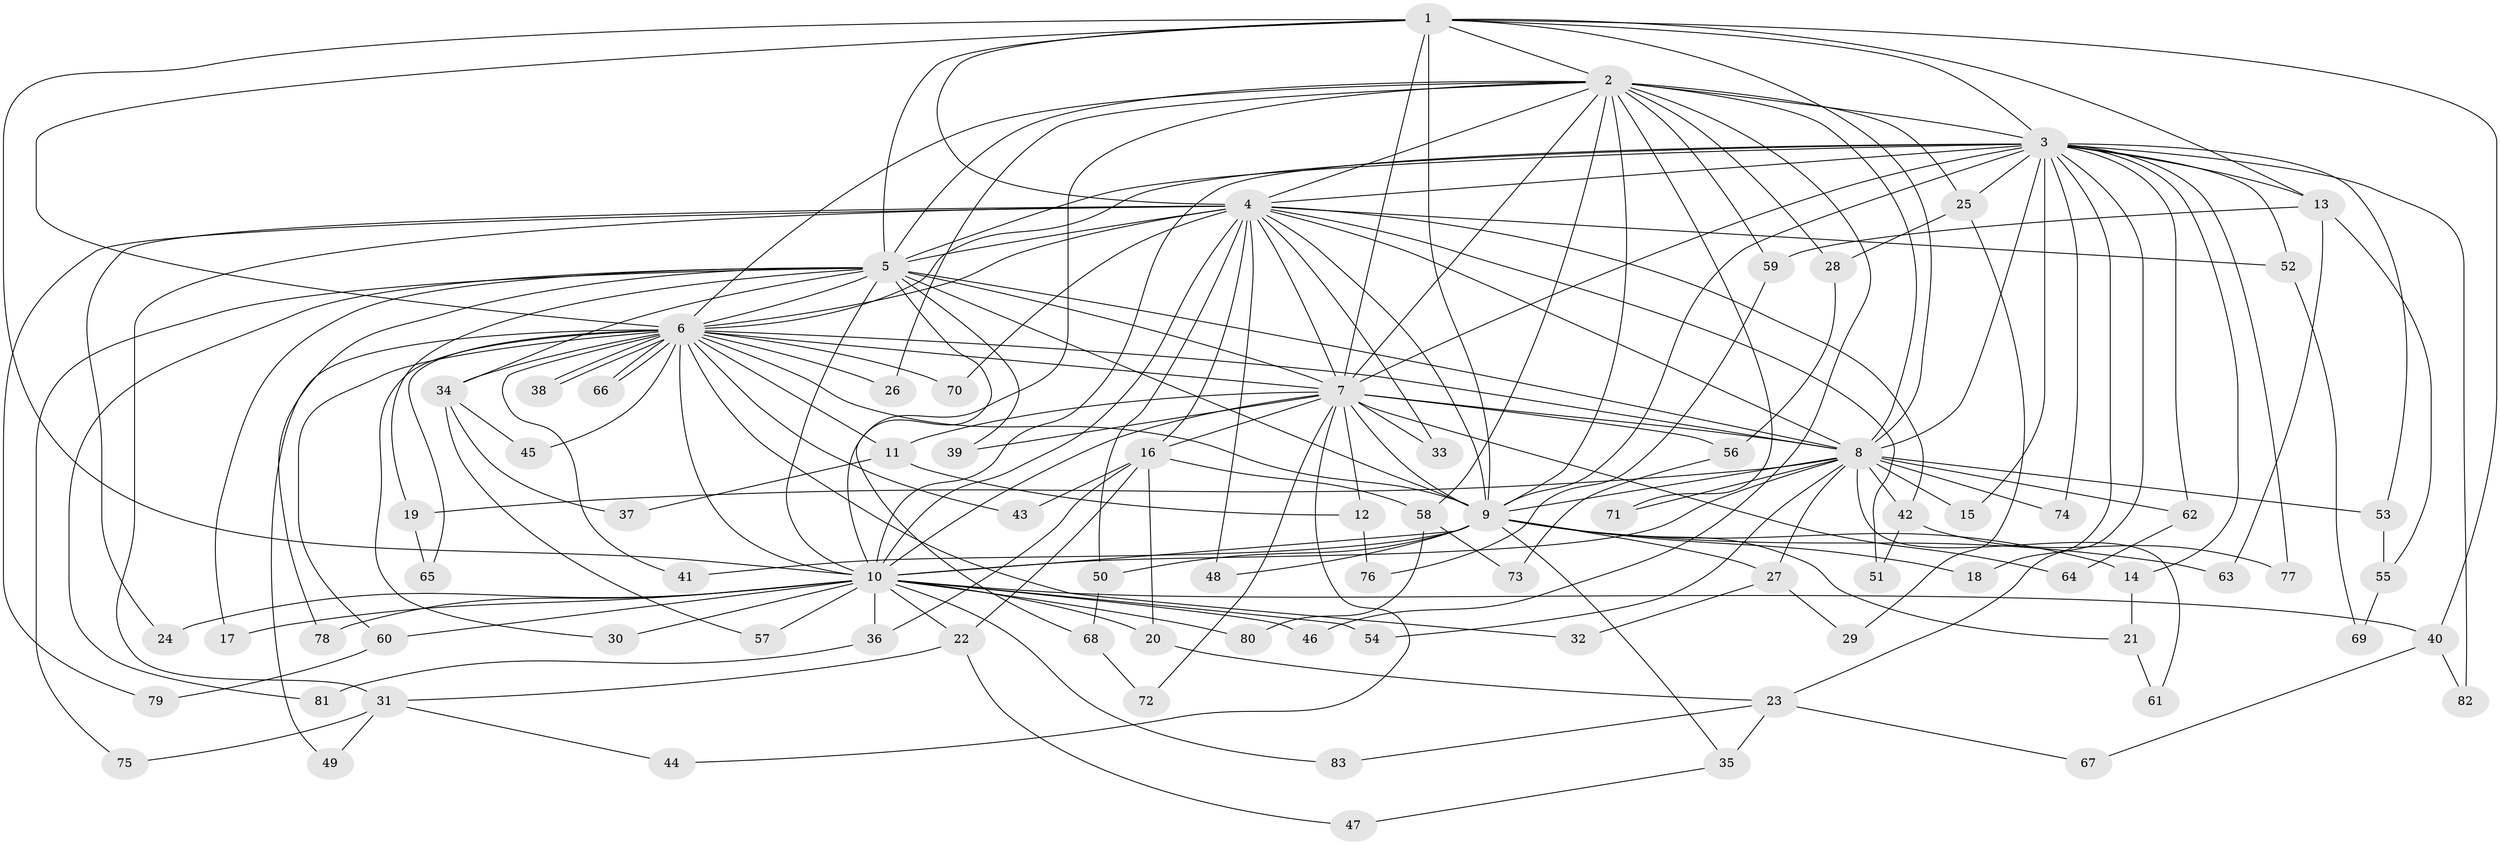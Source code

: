 // coarse degree distribution, {7: 0.030303030303030304, 19: 0.030303030303030304, 1: 0.3333333333333333, 2: 0.45454545454545453, 5: 0.030303030303030304, 4: 0.030303030303030304, 3: 0.030303030303030304, 12: 0.030303030303030304, 17: 0.030303030303030304}
// Generated by graph-tools (version 1.1) at 2025/48/03/04/25 21:48:36]
// undirected, 83 vertices, 191 edges
graph export_dot {
graph [start="1"]
  node [color=gray90,style=filled];
  1;
  2;
  3;
  4;
  5;
  6;
  7;
  8;
  9;
  10;
  11;
  12;
  13;
  14;
  15;
  16;
  17;
  18;
  19;
  20;
  21;
  22;
  23;
  24;
  25;
  26;
  27;
  28;
  29;
  30;
  31;
  32;
  33;
  34;
  35;
  36;
  37;
  38;
  39;
  40;
  41;
  42;
  43;
  44;
  45;
  46;
  47;
  48;
  49;
  50;
  51;
  52;
  53;
  54;
  55;
  56;
  57;
  58;
  59;
  60;
  61;
  62;
  63;
  64;
  65;
  66;
  67;
  68;
  69;
  70;
  71;
  72;
  73;
  74;
  75;
  76;
  77;
  78;
  79;
  80;
  81;
  82;
  83;
  1 -- 2;
  1 -- 3;
  1 -- 4;
  1 -- 5;
  1 -- 6;
  1 -- 7;
  1 -- 8;
  1 -- 9;
  1 -- 10;
  1 -- 13;
  1 -- 40;
  2 -- 3;
  2 -- 4;
  2 -- 5;
  2 -- 6;
  2 -- 7;
  2 -- 8;
  2 -- 9;
  2 -- 10;
  2 -- 25;
  2 -- 26;
  2 -- 28;
  2 -- 46;
  2 -- 58;
  2 -- 59;
  2 -- 71;
  3 -- 4;
  3 -- 5;
  3 -- 6;
  3 -- 7;
  3 -- 8;
  3 -- 9;
  3 -- 10;
  3 -- 13;
  3 -- 14;
  3 -- 15;
  3 -- 18;
  3 -- 23;
  3 -- 25;
  3 -- 52;
  3 -- 53;
  3 -- 62;
  3 -- 74;
  3 -- 77;
  3 -- 82;
  4 -- 5;
  4 -- 6;
  4 -- 7;
  4 -- 8;
  4 -- 9;
  4 -- 10;
  4 -- 16;
  4 -- 24;
  4 -- 31;
  4 -- 33;
  4 -- 42;
  4 -- 48;
  4 -- 50;
  4 -- 51;
  4 -- 52;
  4 -- 70;
  4 -- 79;
  5 -- 6;
  5 -- 7;
  5 -- 8;
  5 -- 9;
  5 -- 10;
  5 -- 17;
  5 -- 19;
  5 -- 34;
  5 -- 39;
  5 -- 68;
  5 -- 75;
  5 -- 78;
  5 -- 81;
  6 -- 7;
  6 -- 8;
  6 -- 9;
  6 -- 10;
  6 -- 11;
  6 -- 26;
  6 -- 30;
  6 -- 32;
  6 -- 34;
  6 -- 38;
  6 -- 38;
  6 -- 41;
  6 -- 43;
  6 -- 45;
  6 -- 49;
  6 -- 60;
  6 -- 65;
  6 -- 66;
  6 -- 66;
  6 -- 70;
  7 -- 8;
  7 -- 9;
  7 -- 10;
  7 -- 11;
  7 -- 12;
  7 -- 16;
  7 -- 33;
  7 -- 39;
  7 -- 44;
  7 -- 56;
  7 -- 64;
  7 -- 72;
  8 -- 9;
  8 -- 10;
  8 -- 15;
  8 -- 19;
  8 -- 27;
  8 -- 42;
  8 -- 53;
  8 -- 54;
  8 -- 61;
  8 -- 62;
  8 -- 71;
  8 -- 74;
  9 -- 10;
  9 -- 14;
  9 -- 18;
  9 -- 21;
  9 -- 27;
  9 -- 35;
  9 -- 41;
  9 -- 48;
  9 -- 50;
  9 -- 63;
  10 -- 17;
  10 -- 20;
  10 -- 22;
  10 -- 24;
  10 -- 30;
  10 -- 36;
  10 -- 40;
  10 -- 46;
  10 -- 54;
  10 -- 57;
  10 -- 60;
  10 -- 78;
  10 -- 80;
  10 -- 83;
  11 -- 12;
  11 -- 37;
  12 -- 76;
  13 -- 55;
  13 -- 59;
  13 -- 63;
  14 -- 21;
  16 -- 20;
  16 -- 22;
  16 -- 36;
  16 -- 43;
  16 -- 58;
  19 -- 65;
  20 -- 23;
  21 -- 61;
  22 -- 31;
  22 -- 47;
  23 -- 35;
  23 -- 67;
  23 -- 83;
  25 -- 28;
  25 -- 29;
  27 -- 29;
  27 -- 32;
  28 -- 56;
  31 -- 44;
  31 -- 49;
  31 -- 75;
  34 -- 37;
  34 -- 45;
  34 -- 57;
  35 -- 47;
  36 -- 81;
  40 -- 67;
  40 -- 82;
  42 -- 51;
  42 -- 77;
  50 -- 68;
  52 -- 69;
  53 -- 55;
  55 -- 69;
  56 -- 73;
  58 -- 73;
  58 -- 80;
  59 -- 76;
  60 -- 79;
  62 -- 64;
  68 -- 72;
}
